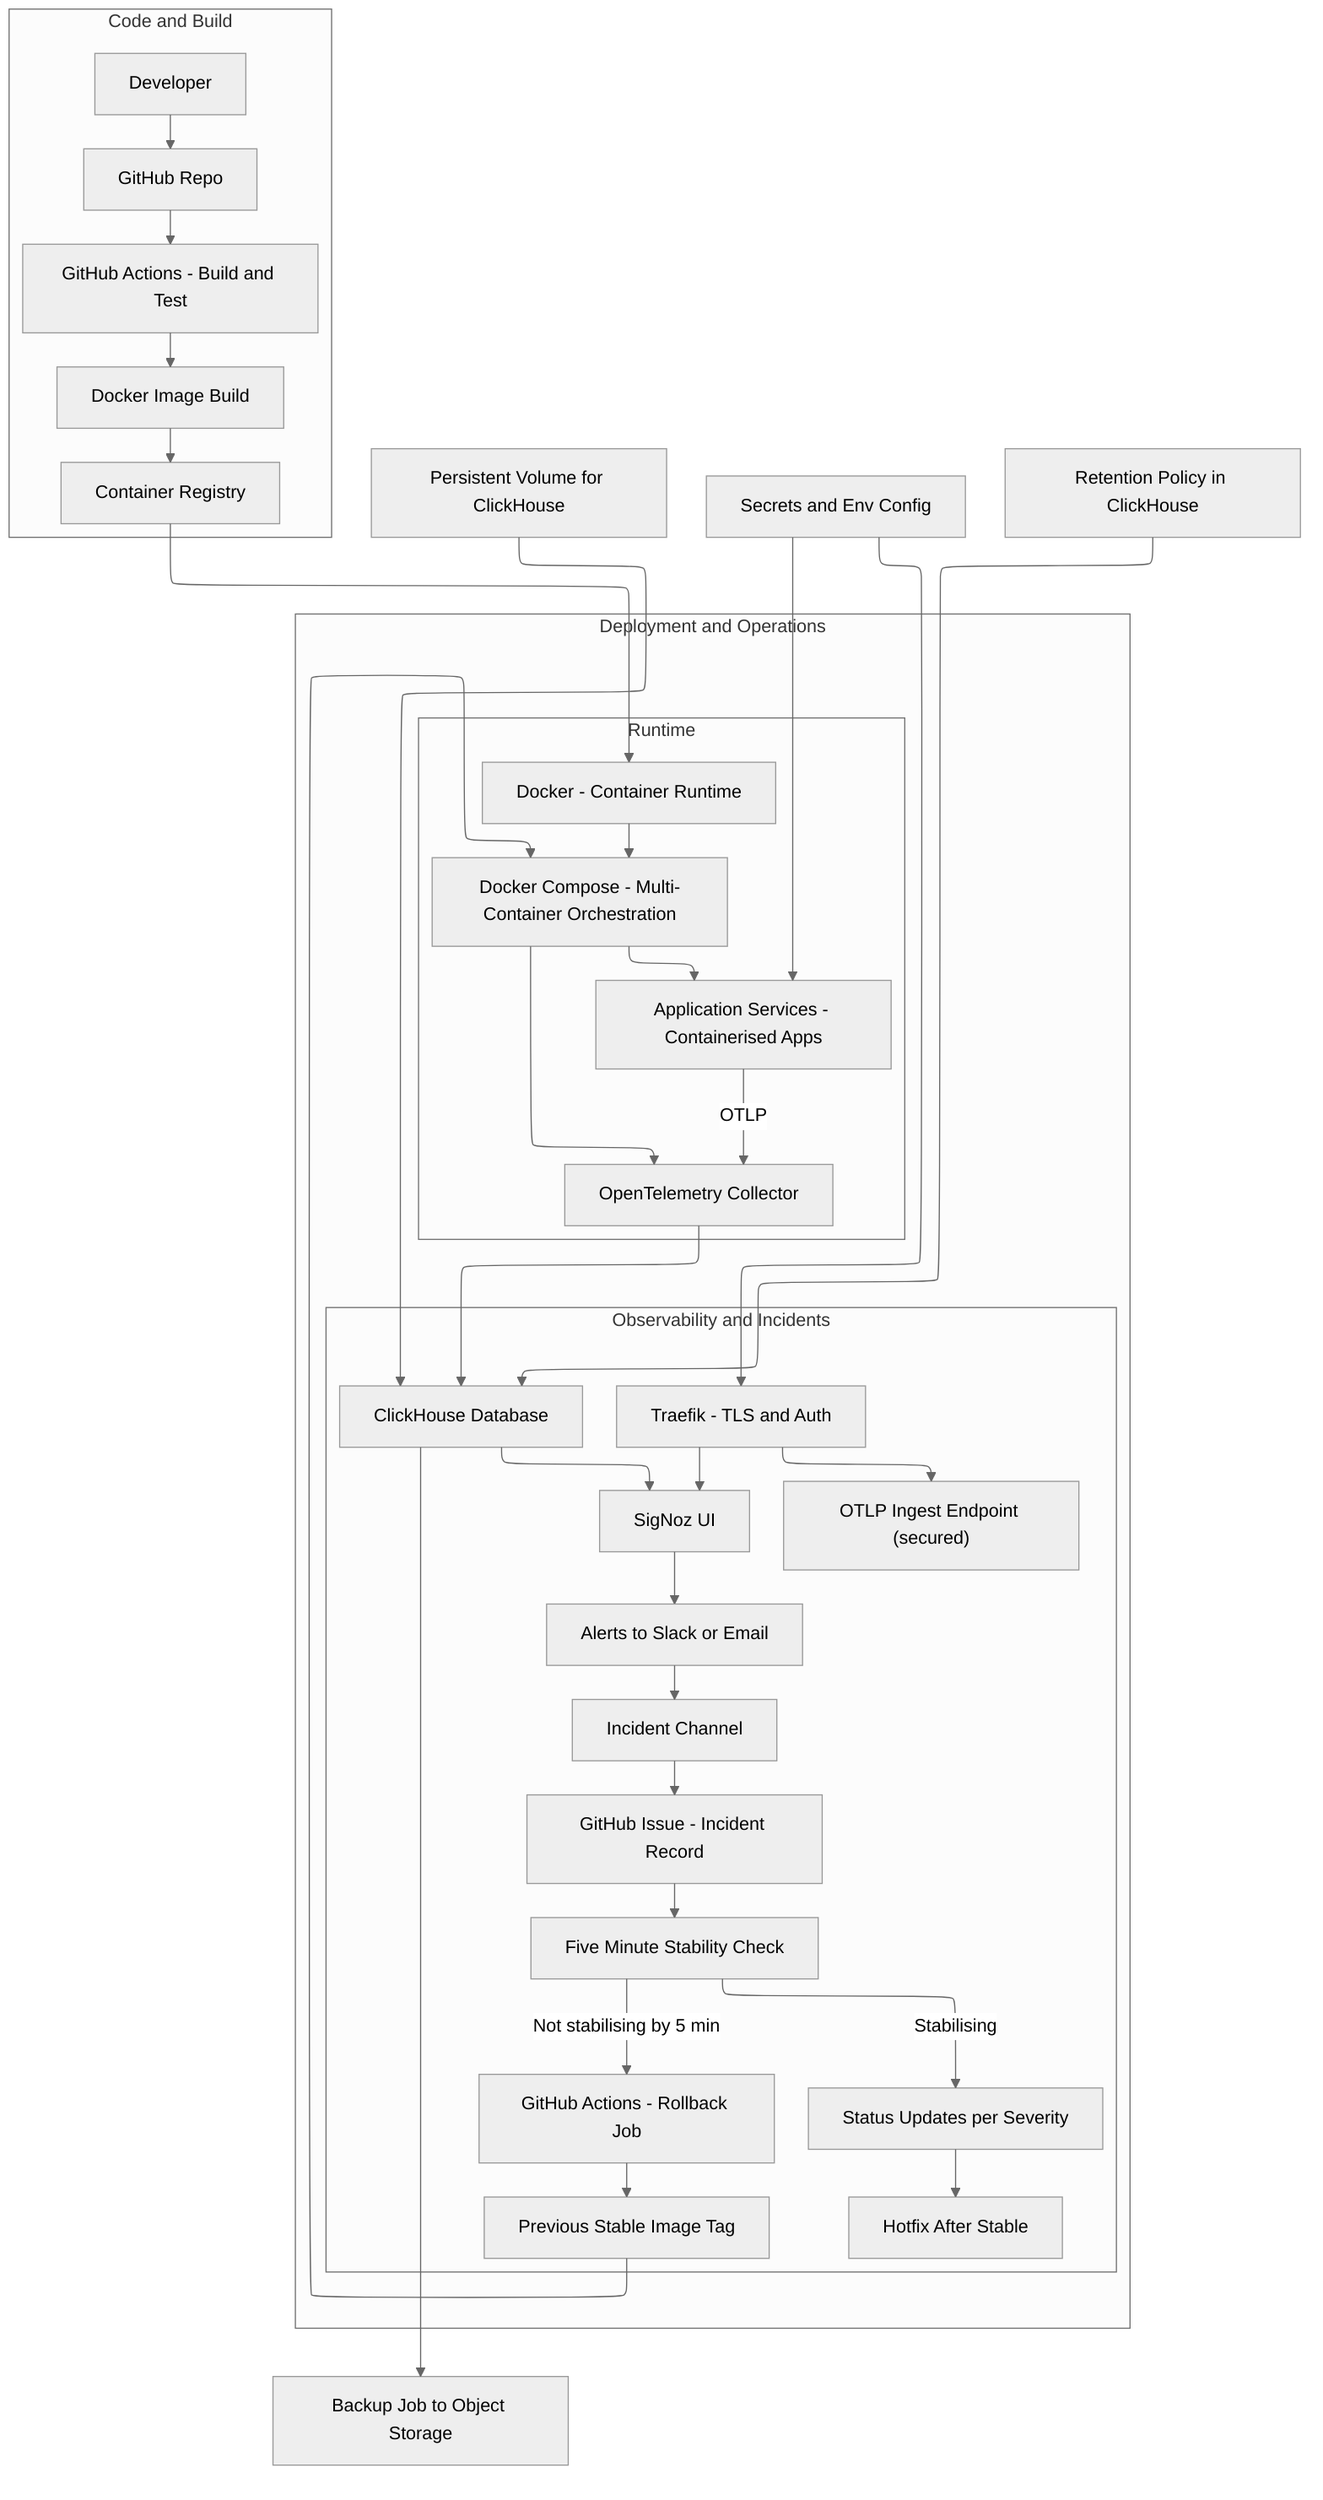 ---
config:
  layout: elk
  theme: neutral
---
flowchart TB

subgraph Code_and_Build["Code and Build"]
  Developer["Developer"]
  GitHub_Repo["GitHub Repo"]
  GitHub_Actions_CI["GitHub Actions - Build and Test"]
  Docker_Build["Docker Image Build"]
  Container_Registry["Container Registry"]
  Developer --> GitHub_Repo
  GitHub_Repo --> GitHub_Actions_CI
  GitHub_Actions_CI --> Docker_Build
  Docker_Build --> Container_Registry
end

subgraph Deployment_and_Operations["Deployment and Operations"]
direction TB

  subgraph Runtime["Runtime"]
    Docker_Runtime["Docker - Container Runtime"]
    Docker_Compose["Docker Compose - Multi-Container Orchestration"]
    Application_Services["Application Services - Containerised Apps"]
    OTel_Collector["OpenTelemetry Collector"]
    Container_Registry --> Docker_Runtime
    Docker_Runtime --> Docker_Compose
    Docker_Compose --> Application_Services
    Docker_Compose --> OTel_Collector
  end

  subgraph Observability_and_Incidents["Observability and Incidents"]
    Traefik["Traefik - TLS and Auth"]
    OTLP_Endpoint["OTLP Ingest Endpoint (secured)"]
    SigNoz_UI["SigNoz UI"]
    ClickHouse_DB["ClickHouse Database"]
    Alerts["Alerts to Slack or Email"]
    Incident_Channel["Incident Channel"]
    GitHub_Issue["GitHub Issue - Incident Record"]
    Five_Min_Check["Five Minute Stability Check"]
    Status_Updates["Status Updates per Severity"]
    Hotfix_After_Stable["Hotfix After Stable"]
    Rollback_Job["GitHub Actions - Rollback Job"]
    Previous_Image["Previous Stable Image Tag"]

    Traefik --> SigNoz_UI
    Traefik --> OTLP_Endpoint
    Application_Services -- OTLP --> OTel_Collector
    OTel_Collector --> ClickHouse_DB
    ClickHouse_DB --> SigNoz_UI
    SigNoz_UI --> Alerts
    Alerts --> Incident_Channel
    Incident_Channel --> GitHub_Issue
    GitHub_Issue --> Five_Min_Check
    Five_Min_Check -->|Stabilising| Status_Updates
    Status_Updates --> Hotfix_After_Stable
    Five_Min_Check -->|Not stabilising by 5 min| Rollback_Job
    Rollback_Job --> Previous_Image
    Previous_Image --> Docker_Compose
  end
end

Persistent_Volume["Persistent Volume for ClickHouse"] --> ClickHouse_DB
ClickHouse_DB --> Backup_Job["Backup Job to Object Storage"]
Secrets_and_Config["Secrets and Env Config"] --> Application_Services
Secrets_and_Config --> Traefik
Retention_Policy["Retention Policy in ClickHouse"] --> ClickHouse_DB
